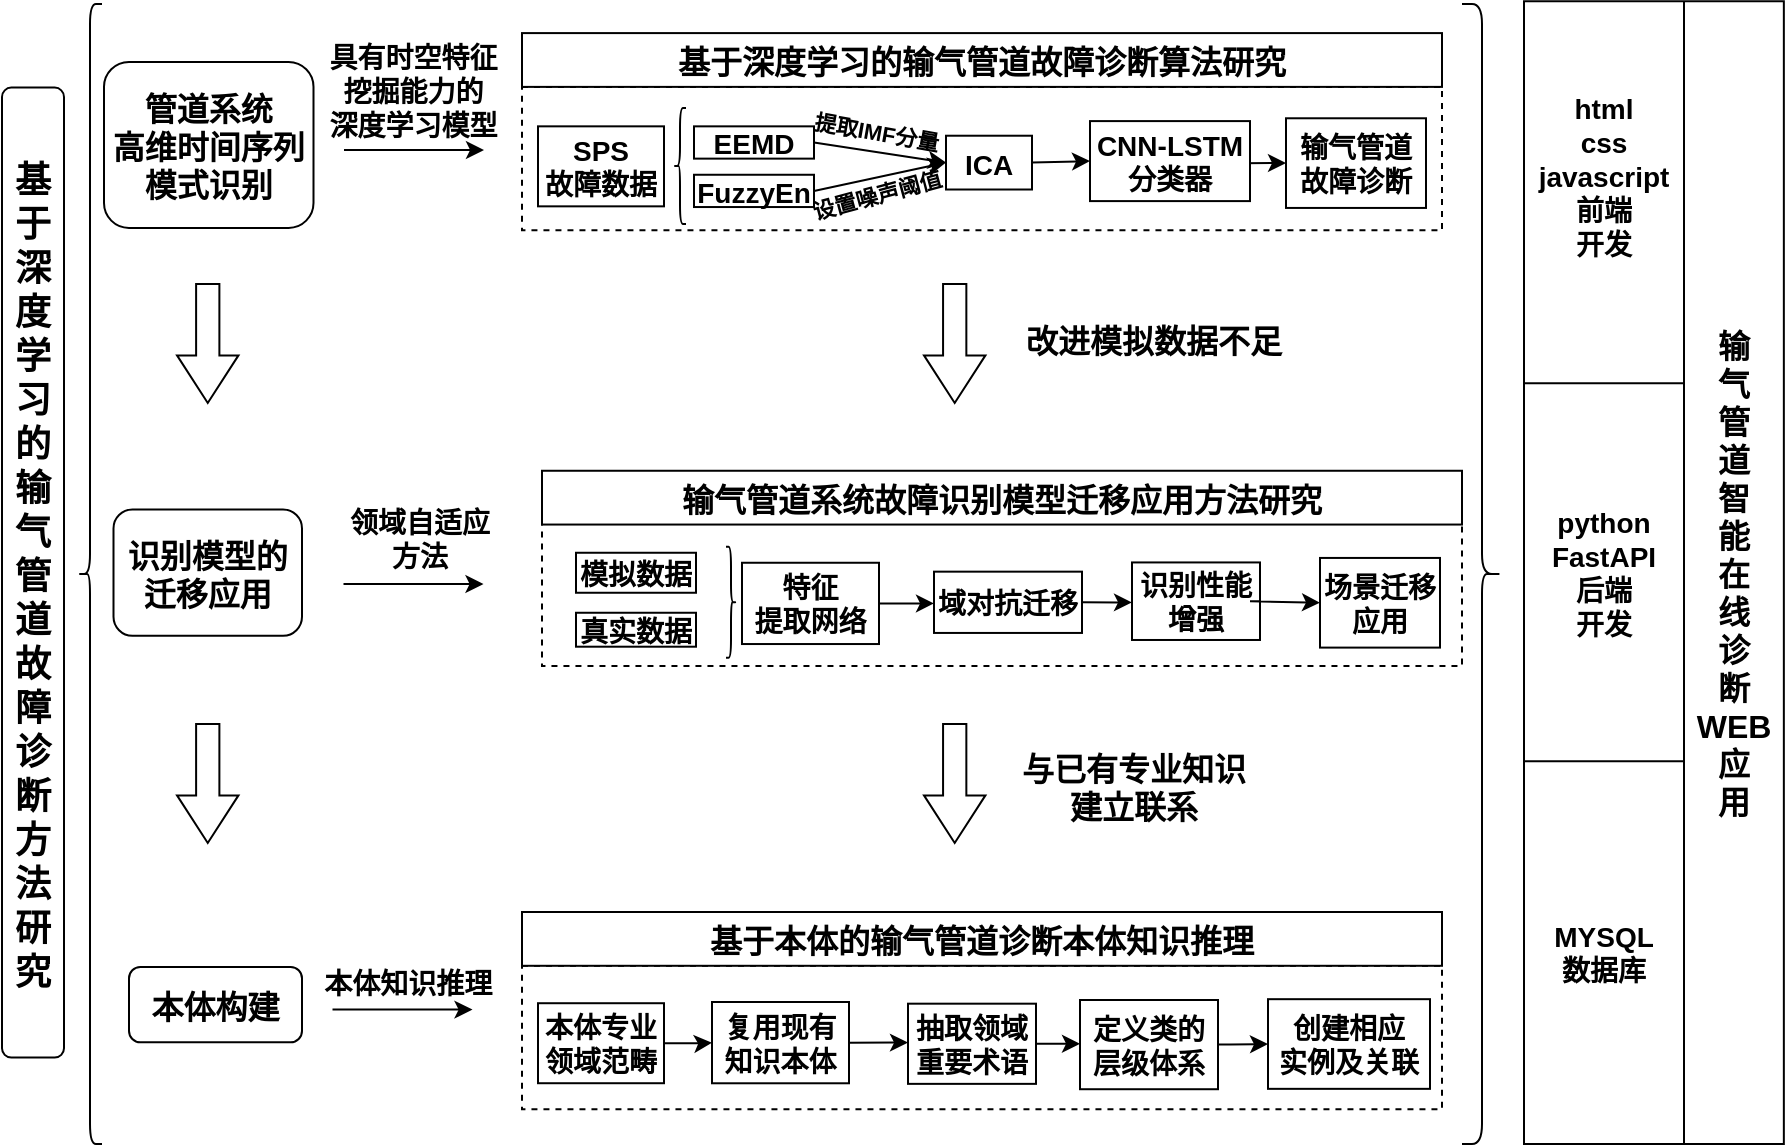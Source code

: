 <mxfile version="22.1.3" type="github">
  <diagram name="第 1 页" id="HYvwxCKRt6-kvIY1RSBt">
    <mxGraphModel dx="659" dy="1538" grid="1" gridSize="10" guides="1" tooltips="1" connect="1" arrows="1" fold="1" page="1" pageScale="1" pageWidth="827" pageHeight="1169" math="0" shadow="0">
      <root>
        <mxCell id="0" />
        <mxCell id="1" parent="0" />
        <mxCell id="2n91kEc1MEfVxPzDMiQJ-1" value="基&#xa;于&#xa;深&#xa;度&#xa;学&#xa;习&#xa;的&#xa;输&#xa;气&#xa;管&#xa;道&#xa;故&#xa;障&#xa;诊&#xa;断&#xa;方&#xa;法&#xa;研&#xa;究" style="rounded=1;glass=0;fontFamily=Helvetica;fontStyle=1;fontSize=18;" parent="1" vertex="1">
          <mxGeometry x="9" y="-948.19" width="31" height="485" as="geometry" />
        </mxCell>
        <mxCell id="2n91kEc1MEfVxPzDMiQJ-2" value="" style="shape=curlyBracket;rounded=1;labelPosition=left;verticalLabelPosition=middle;align=right;verticalAlign=middle;fontFamily=Helvetica;fontStyle=1;" parent="1" vertex="1">
          <mxGeometry x="47" y="-990" width="12" height="570" as="geometry" />
        </mxCell>
        <mxCell id="2n91kEc1MEfVxPzDMiQJ-3" value="" style="group;fontFamily=Helvetica;fontStyle=1;" parent="1" vertex="1" connectable="0">
          <mxGeometry x="269" y="-975.448" width="460" height="111.828" as="geometry" />
        </mxCell>
        <mxCell id="2n91kEc1MEfVxPzDMiQJ-4" value="" style="rounded=0;dashed=1;fontFamily=Helvetica;fontStyle=1;" parent="2n91kEc1MEfVxPzDMiQJ-3" vertex="1">
          <mxGeometry y="26.897" width="460" height="71.724" as="geometry" />
        </mxCell>
        <mxCell id="2n91kEc1MEfVxPzDMiQJ-5" value="基于深度学习的输气管道故障诊断算法研究" style="rounded=0;fontFamily=Helvetica;fontStyle=1;fontSize=16;" parent="2n91kEc1MEfVxPzDMiQJ-3" vertex="1">
          <mxGeometry width="460" height="26.897" as="geometry" />
        </mxCell>
        <mxCell id="2n91kEc1MEfVxPzDMiQJ-6" value="EEMD" style="rounded=0;fontFamily=Helvetica;fontSize=14;fontStyle=1;" parent="2n91kEc1MEfVxPzDMiQJ-3" vertex="1">
          <mxGeometry x="86" y="46.621" width="60" height="16.138" as="geometry" />
        </mxCell>
        <mxCell id="2n91kEc1MEfVxPzDMiQJ-7" value="ICA" style="rounded=0;fontFamily=Helvetica;fontSize=14;fontStyle=1;" parent="2n91kEc1MEfVxPzDMiQJ-3" vertex="1">
          <mxGeometry x="212" y="51.31" width="43" height="26.897" as="geometry" />
        </mxCell>
        <mxCell id="2n91kEc1MEfVxPzDMiQJ-8" value="输气管道&#xa;故障诊断" style="rounded=0;fontFamily=Helvetica;fontSize=14;fontStyle=1;" parent="2n91kEc1MEfVxPzDMiQJ-3" vertex="1">
          <mxGeometry x="382" y="42.59" width="70" height="44.83" as="geometry" />
        </mxCell>
        <mxCell id="2n91kEc1MEfVxPzDMiQJ-9" value="" style="edgeStyle=orthogonalEdgeStyle;rounded=0;orthogonalLoop=1;jettySize=auto;exitX=1;exitY=0.5;exitDx=0;exitDy=0;fontFamily=Helvetica;fontStyle=1;" parent="2n91kEc1MEfVxPzDMiQJ-3" target="2n91kEc1MEfVxPzDMiQJ-8" edge="1">
          <mxGeometry relative="1" as="geometry">
            <mxPoint x="338" y="64.552" as="sourcePoint" />
          </mxGeometry>
        </mxCell>
        <mxCell id="2n91kEc1MEfVxPzDMiQJ-10" value="" style="endArrow=classic;rounded=0;exitX=1;exitY=0.5;exitDx=0;exitDy=0;entryX=0;entryY=0.5;entryDx=0;entryDy=0;fontFamily=Helvetica;fontStyle=1;" parent="2n91kEc1MEfVxPzDMiQJ-3" source="2n91kEc1MEfVxPzDMiQJ-6" target="2n91kEc1MEfVxPzDMiQJ-7" edge="1">
          <mxGeometry width="50" height="50" relative="1" as="geometry">
            <mxPoint x="195" y="71.724" as="sourcePoint" />
            <mxPoint x="245" y="26.897" as="targetPoint" />
          </mxGeometry>
        </mxCell>
        <mxCell id="2n91kEc1MEfVxPzDMiQJ-11" value="FuzzyEn" style="rounded=0;fontFamily=Helvetica;fontSize=14;fontStyle=1;" parent="2n91kEc1MEfVxPzDMiQJ-3" vertex="1">
          <mxGeometry x="86" y="70.828" width="60" height="16.138" as="geometry" />
        </mxCell>
        <mxCell id="2n91kEc1MEfVxPzDMiQJ-12" value="提取IMF分量" style="text;strokeColor=none;fillColor=none;align=center;verticalAlign=middle;rounded=0;rotation=10;fontFamily=Helvetica;fontStyle=1;fontSize=11;" parent="2n91kEc1MEfVxPzDMiQJ-3" vertex="1">
          <mxGeometry x="146" y="35.86" width="63" height="26.9" as="geometry" />
        </mxCell>
        <mxCell id="2n91kEc1MEfVxPzDMiQJ-13" value="" style="endArrow=classic;rounded=0;exitX=1;exitY=0.5;exitDx=0;exitDy=0;entryX=0;entryY=0.5;entryDx=0;entryDy=0;fontFamily=Helvetica;fontStyle=1;" parent="2n91kEc1MEfVxPzDMiQJ-3" source="2n91kEc1MEfVxPzDMiQJ-11" target="2n91kEc1MEfVxPzDMiQJ-7" edge="1">
          <mxGeometry width="50" height="50" relative="1" as="geometry">
            <mxPoint x="155" y="125.517" as="sourcePoint" />
            <mxPoint x="205" y="62.759" as="targetPoint" />
          </mxGeometry>
        </mxCell>
        <mxCell id="2n91kEc1MEfVxPzDMiQJ-14" value="设置噪声阈值" style="text;strokeColor=none;fillColor=none;align=center;verticalAlign=middle;rounded=0;rotation=-15;fontFamily=Helvetica;fontStyle=1;fontSize=11;" parent="2n91kEc1MEfVxPzDMiQJ-3" vertex="1">
          <mxGeometry x="143.5" y="76.21" width="68" height="8.97" as="geometry" />
        </mxCell>
        <mxCell id="2n91kEc1MEfVxPzDMiQJ-16" value="CNN-LSTM&#xa;分类器" style="rounded=0;fontFamily=Helvetica;fontSize=14;fontStyle=1;" parent="2n91kEc1MEfVxPzDMiQJ-3" vertex="1">
          <mxGeometry x="284" y="44" width="80" height="40" as="geometry" />
        </mxCell>
        <mxCell id="2n91kEc1MEfVxPzDMiQJ-42" value="SPS&#xa;故障数据" style="rounded=0;fontFamily=Helvetica;fontSize=14;fontStyle=1;" parent="2n91kEc1MEfVxPzDMiQJ-3" vertex="1">
          <mxGeometry x="8" y="46.618" width="63" height="40" as="geometry" />
        </mxCell>
        <mxCell id="zsT4bbfBKMu0EkgSFM5R-4" value="" style="endArrow=classic;rounded=0;entryX=0;entryY=0.5;entryDx=0;entryDy=0;exitX=1;exitY=0.5;exitDx=0;exitDy=0;" parent="2n91kEc1MEfVxPzDMiQJ-3" source="2n91kEc1MEfVxPzDMiQJ-7" target="2n91kEc1MEfVxPzDMiQJ-16" edge="1">
          <mxGeometry width="50" height="50" relative="1" as="geometry">
            <mxPoint x="131" y="144.448" as="sourcePoint" />
            <mxPoint x="181" y="94.448" as="targetPoint" />
          </mxGeometry>
        </mxCell>
        <mxCell id="2n91kEc1MEfVxPzDMiQJ-20" value="" style="group;fontFamily=Helvetica;fontStyle=1;" parent="1" vertex="1" connectable="0">
          <mxGeometry x="279" y="-725.618" width="460" height="98.621" as="geometry" />
        </mxCell>
        <mxCell id="2n91kEc1MEfVxPzDMiQJ-21" value="" style="rounded=0;dashed=1;fontFamily=Helvetica;fontStyle=1;" parent="2n91kEc1MEfVxPzDMiQJ-20" vertex="1">
          <mxGeometry y="-5.103" width="460" height="71.724" as="geometry" />
        </mxCell>
        <mxCell id="2n91kEc1MEfVxPzDMiQJ-22" value="输气管道系统故障识别模型迁移应用方法研究" style="rounded=0;fontFamily=Helvetica;fontStyle=1;fontSize=16;" parent="2n91kEc1MEfVxPzDMiQJ-20" vertex="1">
          <mxGeometry y="-31" width="460" height="26.897" as="geometry" />
        </mxCell>
        <mxCell id="2n91kEc1MEfVxPzDMiQJ-23" value="模拟数据" style="rounded=0;fontFamily=Helvetica;fontSize=14;fontStyle=1;" parent="2n91kEc1MEfVxPzDMiQJ-20" vertex="1">
          <mxGeometry x="17" y="10" width="60" height="20" as="geometry" />
        </mxCell>
        <mxCell id="2n91kEc1MEfVxPzDMiQJ-24" value="识别性能&#xa;增强" style="rounded=0;fontFamily=Helvetica;fontSize=14;fontStyle=1;" parent="2n91kEc1MEfVxPzDMiQJ-20" vertex="1">
          <mxGeometry x="295" y="14.84" width="64" height="38.77" as="geometry" />
        </mxCell>
        <mxCell id="2n91kEc1MEfVxPzDMiQJ-25" value="场景迁移&#xa;应用" style="rounded=0;fontFamily=Helvetica;fontSize=14;fontStyle=1;" parent="2n91kEc1MEfVxPzDMiQJ-20" vertex="1">
          <mxGeometry x="389" y="12.588" width="60" height="44.828" as="geometry" />
        </mxCell>
        <mxCell id="2n91kEc1MEfVxPzDMiQJ-26" value="" style="edgeStyle=orthogonalEdgeStyle;rounded=0;orthogonalLoop=1;jettySize=auto;exitX=1;exitY=0.5;exitDx=0;exitDy=0;fontFamily=Helvetica;entryX=0;entryY=0.5;entryDx=0;entryDy=0;fontStyle=1;" parent="2n91kEc1MEfVxPzDMiQJ-20" source="2n91kEc1MEfVxPzDMiQJ-24" target="2n91kEc1MEfVxPzDMiQJ-25" edge="1">
          <mxGeometry relative="1" as="geometry">
            <mxPoint x="336" y="34.542" as="sourcePoint" />
            <mxPoint x="384" y="34.988" as="targetPoint" />
            <Array as="points">
              <mxPoint x="354" y="35" />
            </Array>
          </mxGeometry>
        </mxCell>
        <mxCell id="2n91kEc1MEfVxPzDMiQJ-27" value="真实数据" style="rounded=0;fontFamily=Helvetica;fontSize=14;fontStyle=1;" parent="2n91kEc1MEfVxPzDMiQJ-20" vertex="1">
          <mxGeometry x="17" y="40" width="60" height="16.97" as="geometry" />
        </mxCell>
        <mxCell id="2n91kEc1MEfVxPzDMiQJ-28" value="" style="edgeStyle=orthogonalEdgeStyle;rounded=0;orthogonalLoop=1;jettySize=auto;exitX=1;exitY=0.5;exitDx=0;exitDy=0;entryX=0;entryY=0.5;entryDx=0;entryDy=0;fontFamily=Helvetica;fontStyle=1;" parent="2n91kEc1MEfVxPzDMiQJ-20" source="2n91kEc1MEfVxPzDMiQJ-29" target="2n91kEc1MEfVxPzDMiQJ-24" edge="1">
          <mxGeometry relative="1" as="geometry" />
        </mxCell>
        <mxCell id="2n91kEc1MEfVxPzDMiQJ-29" value="域对抗迁移" style="rounded=0;fontFamily=Helvetica;fontSize=14;fontStyle=1;" parent="2n91kEc1MEfVxPzDMiQJ-20" vertex="1">
          <mxGeometry x="196" y="19.45" width="74" height="30.64" as="geometry" />
        </mxCell>
        <mxCell id="2n91kEc1MEfVxPzDMiQJ-30" value="" style="edgeStyle=orthogonalEdgeStyle;rounded=0;orthogonalLoop=1;jettySize=auto;exitX=1;exitY=0.5;exitDx=0;exitDy=0;entryX=0;entryY=0.5;entryDx=0;entryDy=0;fontFamily=Helvetica;fontStyle=1;" parent="2n91kEc1MEfVxPzDMiQJ-20" source="2n91kEc1MEfVxPzDMiQJ-31" target="2n91kEc1MEfVxPzDMiQJ-29" edge="1">
          <mxGeometry relative="1" as="geometry" />
        </mxCell>
        <mxCell id="2n91kEc1MEfVxPzDMiQJ-31" value="特征&#xa;提取网络" style="rounded=0;fontFamily=Helvetica;fontSize=14;fontStyle=1;" parent="2n91kEc1MEfVxPzDMiQJ-20" vertex="1">
          <mxGeometry x="100" y="15" width="68.5" height="40.64" as="geometry" />
        </mxCell>
        <mxCell id="2n91kEc1MEfVxPzDMiQJ-32" value="" style="shape=curlyBracket;rounded=1;flipH=1;labelPosition=right;verticalLabelPosition=middle;align=left;verticalAlign=middle;fontFamily=Helvetica;fontStyle=1;" parent="2n91kEc1MEfVxPzDMiQJ-20" vertex="1">
          <mxGeometry x="92" y="7.05" width="5" height="55.45" as="geometry" />
        </mxCell>
        <mxCell id="2n91kEc1MEfVxPzDMiQJ-34" value="管道系统&#xa;高维时间序列&#xa;模式识别" style="rounded=1;align=center;fontFamily=Helvetica;fontStyle=1;fontSize=16;" parent="1" vertex="1">
          <mxGeometry x="60" y="-961.03" width="104.75" height="83" as="geometry" />
        </mxCell>
        <mxCell id="2n91kEc1MEfVxPzDMiQJ-35" value="具有时空特征&#xa;挖掘能力的&#xa;深度学习模型" style="text;strokeColor=none;fillColor=none;align=center;verticalAlign=middle;rounded=0;fontFamily=Helvetica;fontSize=14;fontStyle=1;" parent="1" vertex="1">
          <mxGeometry x="164.25" y="-962.14" width="101" height="30" as="geometry" />
        </mxCell>
        <mxCell id="2n91kEc1MEfVxPzDMiQJ-56" value="" style="endArrow=classic;rounded=0;fontFamily=Helvetica;fontStyle=1;" parent="1" edge="1">
          <mxGeometry width="50" height="50" relative="1" as="geometry">
            <mxPoint x="180" y="-917" as="sourcePoint" />
            <mxPoint x="250" y="-917" as="targetPoint" />
          </mxGeometry>
        </mxCell>
        <mxCell id="2n91kEc1MEfVxPzDMiQJ-57" value="识别模型的&#xa;迁移应用" style="rounded=1;fontFamily=Helvetica;fontStyle=1;fontSize=16;" parent="1" vertex="1">
          <mxGeometry x="64.75" y="-737.27" width="94.25" height="63.16" as="geometry" />
        </mxCell>
        <mxCell id="2n91kEc1MEfVxPzDMiQJ-58" value="" style="endArrow=classic;rounded=0;fontFamily=Helvetica;fontStyle=1;" parent="1" edge="1">
          <mxGeometry width="50" height="50" relative="1" as="geometry">
            <mxPoint x="179.75" y="-700" as="sourcePoint" />
            <mxPoint x="249.75" y="-700" as="targetPoint" />
          </mxGeometry>
        </mxCell>
        <mxCell id="2n91kEc1MEfVxPzDMiQJ-59" value="" style="group;fontFamily=Helvetica;fontStyle=1;" parent="1" vertex="1" connectable="0">
          <mxGeometry x="269" y="-558.998" width="470" height="98.621" as="geometry" />
        </mxCell>
        <mxCell id="2n91kEc1MEfVxPzDMiQJ-60" value="" style="rounded=0;dashed=1;fontFamily=Helvetica;fontStyle=1;" parent="2n91kEc1MEfVxPzDMiQJ-59" vertex="1">
          <mxGeometry y="49.897" width="460" height="71.724" as="geometry" />
        </mxCell>
        <mxCell id="2n91kEc1MEfVxPzDMiQJ-61" value="基于本体的输气管道诊断本体知识推理" style="rounded=0;fontFamily=Helvetica;fontStyle=1;fontSize=16;" parent="2n91kEc1MEfVxPzDMiQJ-59" vertex="1">
          <mxGeometry y="23" width="460" height="26.897" as="geometry" />
        </mxCell>
        <mxCell id="2n91kEc1MEfVxPzDMiQJ-62" value="" style="edgeStyle=orthogonalEdgeStyle;rounded=0;orthogonalLoop=1;jettySize=auto;entryX=0;entryY=0.5;entryDx=0;entryDy=0;fontStyle=1;fontFamily=Helvetica;" parent="2n91kEc1MEfVxPzDMiQJ-59" source="2n91kEc1MEfVxPzDMiQJ-63" target="2n91kEc1MEfVxPzDMiQJ-70" edge="1">
          <mxGeometry relative="1" as="geometry" />
        </mxCell>
        <mxCell id="2n91kEc1MEfVxPzDMiQJ-63" value="本体专业&#xa;领域范畴" style="rounded=0;fontFamily=Helvetica;fontSize=14;fontStyle=1;" parent="2n91kEc1MEfVxPzDMiQJ-59" vertex="1">
          <mxGeometry x="8" y="68.61" width="63" height="40" as="geometry" />
        </mxCell>
        <mxCell id="2n91kEc1MEfVxPzDMiQJ-64" value="定义类的&#xa;层级体系" style="rounded=0;fontFamily=Helvetica;fontSize=14;fontStyle=1;" parent="2n91kEc1MEfVxPzDMiQJ-59" vertex="1">
          <mxGeometry x="279" y="67" width="69" height="44.61" as="geometry" />
        </mxCell>
        <mxCell id="2n91kEc1MEfVxPzDMiQJ-65" value="创建相应&#xa;实例及关联" style="rounded=0;fontFamily=Helvetica;fontSize=14;fontStyle=1;" parent="2n91kEc1MEfVxPzDMiQJ-59" vertex="1">
          <mxGeometry x="373" y="66.59" width="81" height="44.83" as="geometry" />
        </mxCell>
        <mxCell id="2n91kEc1MEfVxPzDMiQJ-66" value="" style="edgeStyle=orthogonalEdgeStyle;rounded=0;orthogonalLoop=1;jettySize=auto;exitX=1;exitY=0.5;exitDx=0;exitDy=0;fontFamily=Helvetica;entryX=0;entryY=0.5;entryDx=0;entryDy=0;fontStyle=1;" parent="2n91kEc1MEfVxPzDMiQJ-59" source="2n91kEc1MEfVxPzDMiQJ-64" target="2n91kEc1MEfVxPzDMiQJ-65" edge="1">
          <mxGeometry relative="1" as="geometry">
            <mxPoint x="336" y="87.542" as="sourcePoint" />
            <mxPoint x="384" y="87.988" as="targetPoint" />
            <Array as="points">
              <mxPoint x="354" y="88" />
            </Array>
          </mxGeometry>
        </mxCell>
        <mxCell id="2n91kEc1MEfVxPzDMiQJ-67" value="" style="edgeStyle=orthogonalEdgeStyle;rounded=0;orthogonalLoop=1;jettySize=auto;exitX=1;exitY=0.5;exitDx=0;exitDy=0;entryX=0;entryY=0.5;entryDx=0;entryDy=0;fontFamily=Helvetica;fontStyle=1;" parent="2n91kEc1MEfVxPzDMiQJ-59" source="2n91kEc1MEfVxPzDMiQJ-68" target="2n91kEc1MEfVxPzDMiQJ-64" edge="1">
          <mxGeometry relative="1" as="geometry" />
        </mxCell>
        <mxCell id="2n91kEc1MEfVxPzDMiQJ-68" value="抽取领域&#xa;重要术语" style="rounded=0;fontFamily=Helvetica;fontSize=14;fontStyle=1;" parent="2n91kEc1MEfVxPzDMiQJ-59" vertex="1">
          <mxGeometry x="193" y="68.84" width="64" height="40.09" as="geometry" />
        </mxCell>
        <mxCell id="2n91kEc1MEfVxPzDMiQJ-69" value="" style="edgeStyle=orthogonalEdgeStyle;rounded=0;orthogonalLoop=1;jettySize=auto;exitX=1;exitY=0.5;exitDx=0;exitDy=0;entryX=0;entryY=0.5;entryDx=0;entryDy=0;fontFamily=Helvetica;fontStyle=1;" parent="2n91kEc1MEfVxPzDMiQJ-59" source="2n91kEc1MEfVxPzDMiQJ-70" target="2n91kEc1MEfVxPzDMiQJ-68" edge="1">
          <mxGeometry relative="1" as="geometry" />
        </mxCell>
        <mxCell id="2n91kEc1MEfVxPzDMiQJ-70" value="复用现有&#xa;知识本体" style="rounded=0;fontFamily=Helvetica;fontSize=14;fontStyle=1;" parent="2n91kEc1MEfVxPzDMiQJ-59" vertex="1">
          <mxGeometry x="95" y="68" width="68.5" height="40.64" as="geometry" />
        </mxCell>
        <mxCell id="2n91kEc1MEfVxPzDMiQJ-71" value="本体构建" style="rounded=1;fontFamily=Helvetica;fontStyle=1;fontSize=16;" parent="1" vertex="1">
          <mxGeometry x="72.5" y="-508.53" width="86.5" height="37.69" as="geometry" />
        </mxCell>
        <mxCell id="2n91kEc1MEfVxPzDMiQJ-72" value="" style="endArrow=classic;rounded=0;fontFamily=Helvetica;fontStyle=1;" parent="1" edge="1">
          <mxGeometry width="50" height="50" relative="1" as="geometry">
            <mxPoint x="174.25" y="-487.19" as="sourcePoint" />
            <mxPoint x="244.25" y="-487.19" as="targetPoint" />
          </mxGeometry>
        </mxCell>
        <mxCell id="2n91kEc1MEfVxPzDMiQJ-75" value="领域自适应&#xa;方法" style="text;strokeColor=none;fillColor=none;align=center;verticalAlign=middle;rounded=0;fontFamily=Helvetica;fontSize=14;fontStyle=1;" parent="1" vertex="1">
          <mxGeometry x="173" y="-738" width="90" height="30" as="geometry" />
        </mxCell>
        <mxCell id="2n91kEc1MEfVxPzDMiQJ-77" value="" style="shape=singleArrow;direction=south;arrowWidth=0.379;arrowSize=0.4;noLabel=0;fontFamily=Helvetica;fontStyle=1;" parent="1" vertex="1">
          <mxGeometry x="96.52" y="-850" width="30.71" height="59.5" as="geometry" />
        </mxCell>
        <mxCell id="2n91kEc1MEfVxPzDMiQJ-79" value="本体知识推理" style="text;strokeColor=none;fillColor=none;align=center;verticalAlign=middle;rounded=0;fontFamily=Helvetica;fontSize=14;fontStyle=1;" parent="1" vertex="1">
          <mxGeometry x="164.25" y="-516" width="95.75" height="30" as="geometry" />
        </mxCell>
        <mxCell id="2n91kEc1MEfVxPzDMiQJ-80" value="" style="shape=curlyBracket;rounded=1;flipH=1;labelPosition=right;verticalLabelPosition=middle;align=left;verticalAlign=middle;fontFamily=Helvetica;fontStyle=1;" parent="1" vertex="1">
          <mxGeometry x="739" y="-990" width="20" height="570" as="geometry" />
        </mxCell>
        <mxCell id="2n91kEc1MEfVxPzDMiQJ-81" value="" style="shape=table;startSize=0;container=1;collapsible=0;childLayout=tableLayout;fontSize=16;fontFamily=Helvetica;fontStyle=1;" parent="1" vertex="1">
          <mxGeometry x="770" y="-991.38" width="129.926" height="571.38" as="geometry" />
        </mxCell>
        <mxCell id="2n91kEc1MEfVxPzDMiQJ-82" value="" style="shape=tableRow;horizontal=0;startSize=0;swimlaneHead=0;swimlaneBody=0;strokeColor=inherit;top=0;left=0;bottom=0;right=0;collapsible=0;dropTarget=0;fillColor=none;points=[[0,0.5],[1,0.5]];portConstraint=eastwest;fontSize=16;fontFamily=Helvetica;fontStyle=1;" parent="2n91kEc1MEfVxPzDMiQJ-81" vertex="1">
          <mxGeometry width="129.926" height="191" as="geometry" />
        </mxCell>
        <mxCell id="2n91kEc1MEfVxPzDMiQJ-83" value="html&#xa;css&#xa;javascript&#xa;前端&#xa;开发&#xa;" style="shape=partialRectangle;connectable=0;strokeColor=inherit;overflow=hidden;fillColor=none;top=0;left=0;bottom=0;right=0;pointerEvents=1;fontSize=14;fontFamily=Helvetica;fontStyle=1;" parent="2n91kEc1MEfVxPzDMiQJ-82" vertex="1">
          <mxGeometry width="80" height="191" as="geometry">
            <mxRectangle width="80" height="191" as="alternateBounds" />
          </mxGeometry>
        </mxCell>
        <mxCell id="2n91kEc1MEfVxPzDMiQJ-84" value="输&#xa;气&#xa;管&#xa;道&#xa;智&#xa;能&#xa;在&#xa;线&#xa;诊&#xa;断&#xa;WEB&#xa;应&#xa;用" style="shape=partialRectangle;connectable=0;strokeColor=inherit;overflow=hidden;fillColor=none;top=0;left=0;bottom=0;right=0;pointerEvents=1;fontSize=16;rowspan=3;colspan=1;fontFamily=Helvetica;fontStyle=1;" parent="2n91kEc1MEfVxPzDMiQJ-82" vertex="1">
          <mxGeometry x="80" width="50" height="571" as="geometry">
            <mxRectangle width="50" height="191" as="alternateBounds" />
          </mxGeometry>
        </mxCell>
        <mxCell id="2n91kEc1MEfVxPzDMiQJ-85" value="" style="shape=tableRow;horizontal=0;startSize=0;swimlaneHead=0;swimlaneBody=0;strokeColor=inherit;top=0;left=0;bottom=0;right=0;collapsible=0;dropTarget=0;fillColor=none;points=[[0,0.5],[1,0.5]];portConstraint=eastwest;fontSize=16;fontFamily=Helvetica;fontStyle=1;" parent="2n91kEc1MEfVxPzDMiQJ-81" vertex="1">
          <mxGeometry y="191" width="129.926" height="189" as="geometry" />
        </mxCell>
        <mxCell id="2n91kEc1MEfVxPzDMiQJ-86" value="python&#xa;FastAPI&#xa;后端&#xa;开发" style="shape=partialRectangle;connectable=0;strokeColor=inherit;overflow=hidden;fillColor=none;top=0;left=0;bottom=0;right=0;pointerEvents=1;fontSize=14;fontFamily=Helvetica;fontStyle=1;" parent="2n91kEc1MEfVxPzDMiQJ-85" vertex="1">
          <mxGeometry width="80" height="189" as="geometry">
            <mxRectangle width="80" height="189" as="alternateBounds" />
          </mxGeometry>
        </mxCell>
        <mxCell id="2n91kEc1MEfVxPzDMiQJ-87" value="" style="shape=partialRectangle;html=1;whiteSpace=wrap;connectable=0;strokeColor=inherit;overflow=hidden;fillColor=none;top=0;left=0;bottom=0;right=0;pointerEvents=1;fontSize=16;" parent="2n91kEc1MEfVxPzDMiQJ-85" vertex="1" visible="0">
          <mxGeometry x="80" width="50" height="189" as="geometry">
            <mxRectangle width="50" height="189" as="alternateBounds" />
          </mxGeometry>
        </mxCell>
        <mxCell id="2n91kEc1MEfVxPzDMiQJ-88" value="" style="shape=tableRow;horizontal=0;startSize=0;swimlaneHead=0;swimlaneBody=0;strokeColor=inherit;top=0;left=0;bottom=0;right=0;collapsible=0;dropTarget=0;fillColor=none;points=[[0,0.5],[1,0.5]];portConstraint=eastwest;fontSize=16;fontFamily=Helvetica;fontStyle=1;" parent="2n91kEc1MEfVxPzDMiQJ-81" vertex="1">
          <mxGeometry y="380" width="129.926" height="191" as="geometry" />
        </mxCell>
        <mxCell id="2n91kEc1MEfVxPzDMiQJ-89" value="MYSQL&#xa;数据库" style="shape=partialRectangle;connectable=0;strokeColor=inherit;overflow=hidden;fillColor=none;top=0;left=0;bottom=0;right=0;pointerEvents=1;fontSize=14;fontFamily=Helvetica;fontStyle=1;" parent="2n91kEc1MEfVxPzDMiQJ-88" vertex="1">
          <mxGeometry width="80" height="191" as="geometry">
            <mxRectangle width="80" height="191" as="alternateBounds" />
          </mxGeometry>
        </mxCell>
        <mxCell id="2n91kEc1MEfVxPzDMiQJ-90" value="" style="shape=partialRectangle;html=1;whiteSpace=wrap;connectable=0;strokeColor=inherit;overflow=hidden;fillColor=none;top=0;left=0;bottom=0;right=0;pointerEvents=1;fontSize=16;" parent="2n91kEc1MEfVxPzDMiQJ-88" vertex="1" visible="0">
          <mxGeometry x="80" width="50" height="191" as="geometry">
            <mxRectangle width="50" height="191" as="alternateBounds" />
          </mxGeometry>
        </mxCell>
        <mxCell id="2n91kEc1MEfVxPzDMiQJ-95" value="改进模拟数据不足" style="text;strokeColor=none;fillColor=none;align=center;verticalAlign=middle;rounded=0;fontStyle=1;fontFamily=Helvetica;fontSize=16;" parent="1" vertex="1">
          <mxGeometry x="540" y="-837.62" width="90" height="30" as="geometry" />
        </mxCell>
        <mxCell id="2n91kEc1MEfVxPzDMiQJ-96" value="与已有专业知识&#xa;建立联系" style="text;strokeColor=none;fillColor=none;align=center;verticalAlign=middle;rounded=0;fontStyle=1;fontFamily=Helvetica;fontSize=16;" parent="1" vertex="1">
          <mxGeometry x="530" y="-614" width="90" height="30" as="geometry" />
        </mxCell>
        <mxCell id="zsT4bbfBKMu0EkgSFM5R-5" value="" style="shape=curlyBracket;rounded=1;labelPosition=left;verticalLabelPosition=middle;align=right;verticalAlign=middle;" parent="1" vertex="1">
          <mxGeometry x="345" y="-938" width="6" height="58" as="geometry" />
        </mxCell>
        <mxCell id="zsT4bbfBKMu0EkgSFM5R-7" value="" style="shape=singleArrow;direction=south;arrowWidth=0.379;arrowSize=0.4;noLabel=0;fontFamily=Helvetica;fontStyle=1;" parent="1" vertex="1">
          <mxGeometry x="470" y="-850" width="30.71" height="59.5" as="geometry" />
        </mxCell>
        <mxCell id="zsT4bbfBKMu0EkgSFM5R-8" value="" style="shape=singleArrow;direction=south;arrowWidth=0.379;arrowSize=0.4;noLabel=0;fontFamily=Helvetica;fontStyle=1;" parent="1" vertex="1">
          <mxGeometry x="96.52" y="-630" width="30.71" height="59.5" as="geometry" />
        </mxCell>
        <mxCell id="zsT4bbfBKMu0EkgSFM5R-10" value="" style="shape=singleArrow;direction=south;arrowWidth=0.379;arrowSize=0.4;noLabel=0;fontFamily=Helvetica;fontStyle=1;" parent="1" vertex="1">
          <mxGeometry x="470" y="-630" width="30.71" height="59.5" as="geometry" />
        </mxCell>
      </root>
    </mxGraphModel>
  </diagram>
</mxfile>
